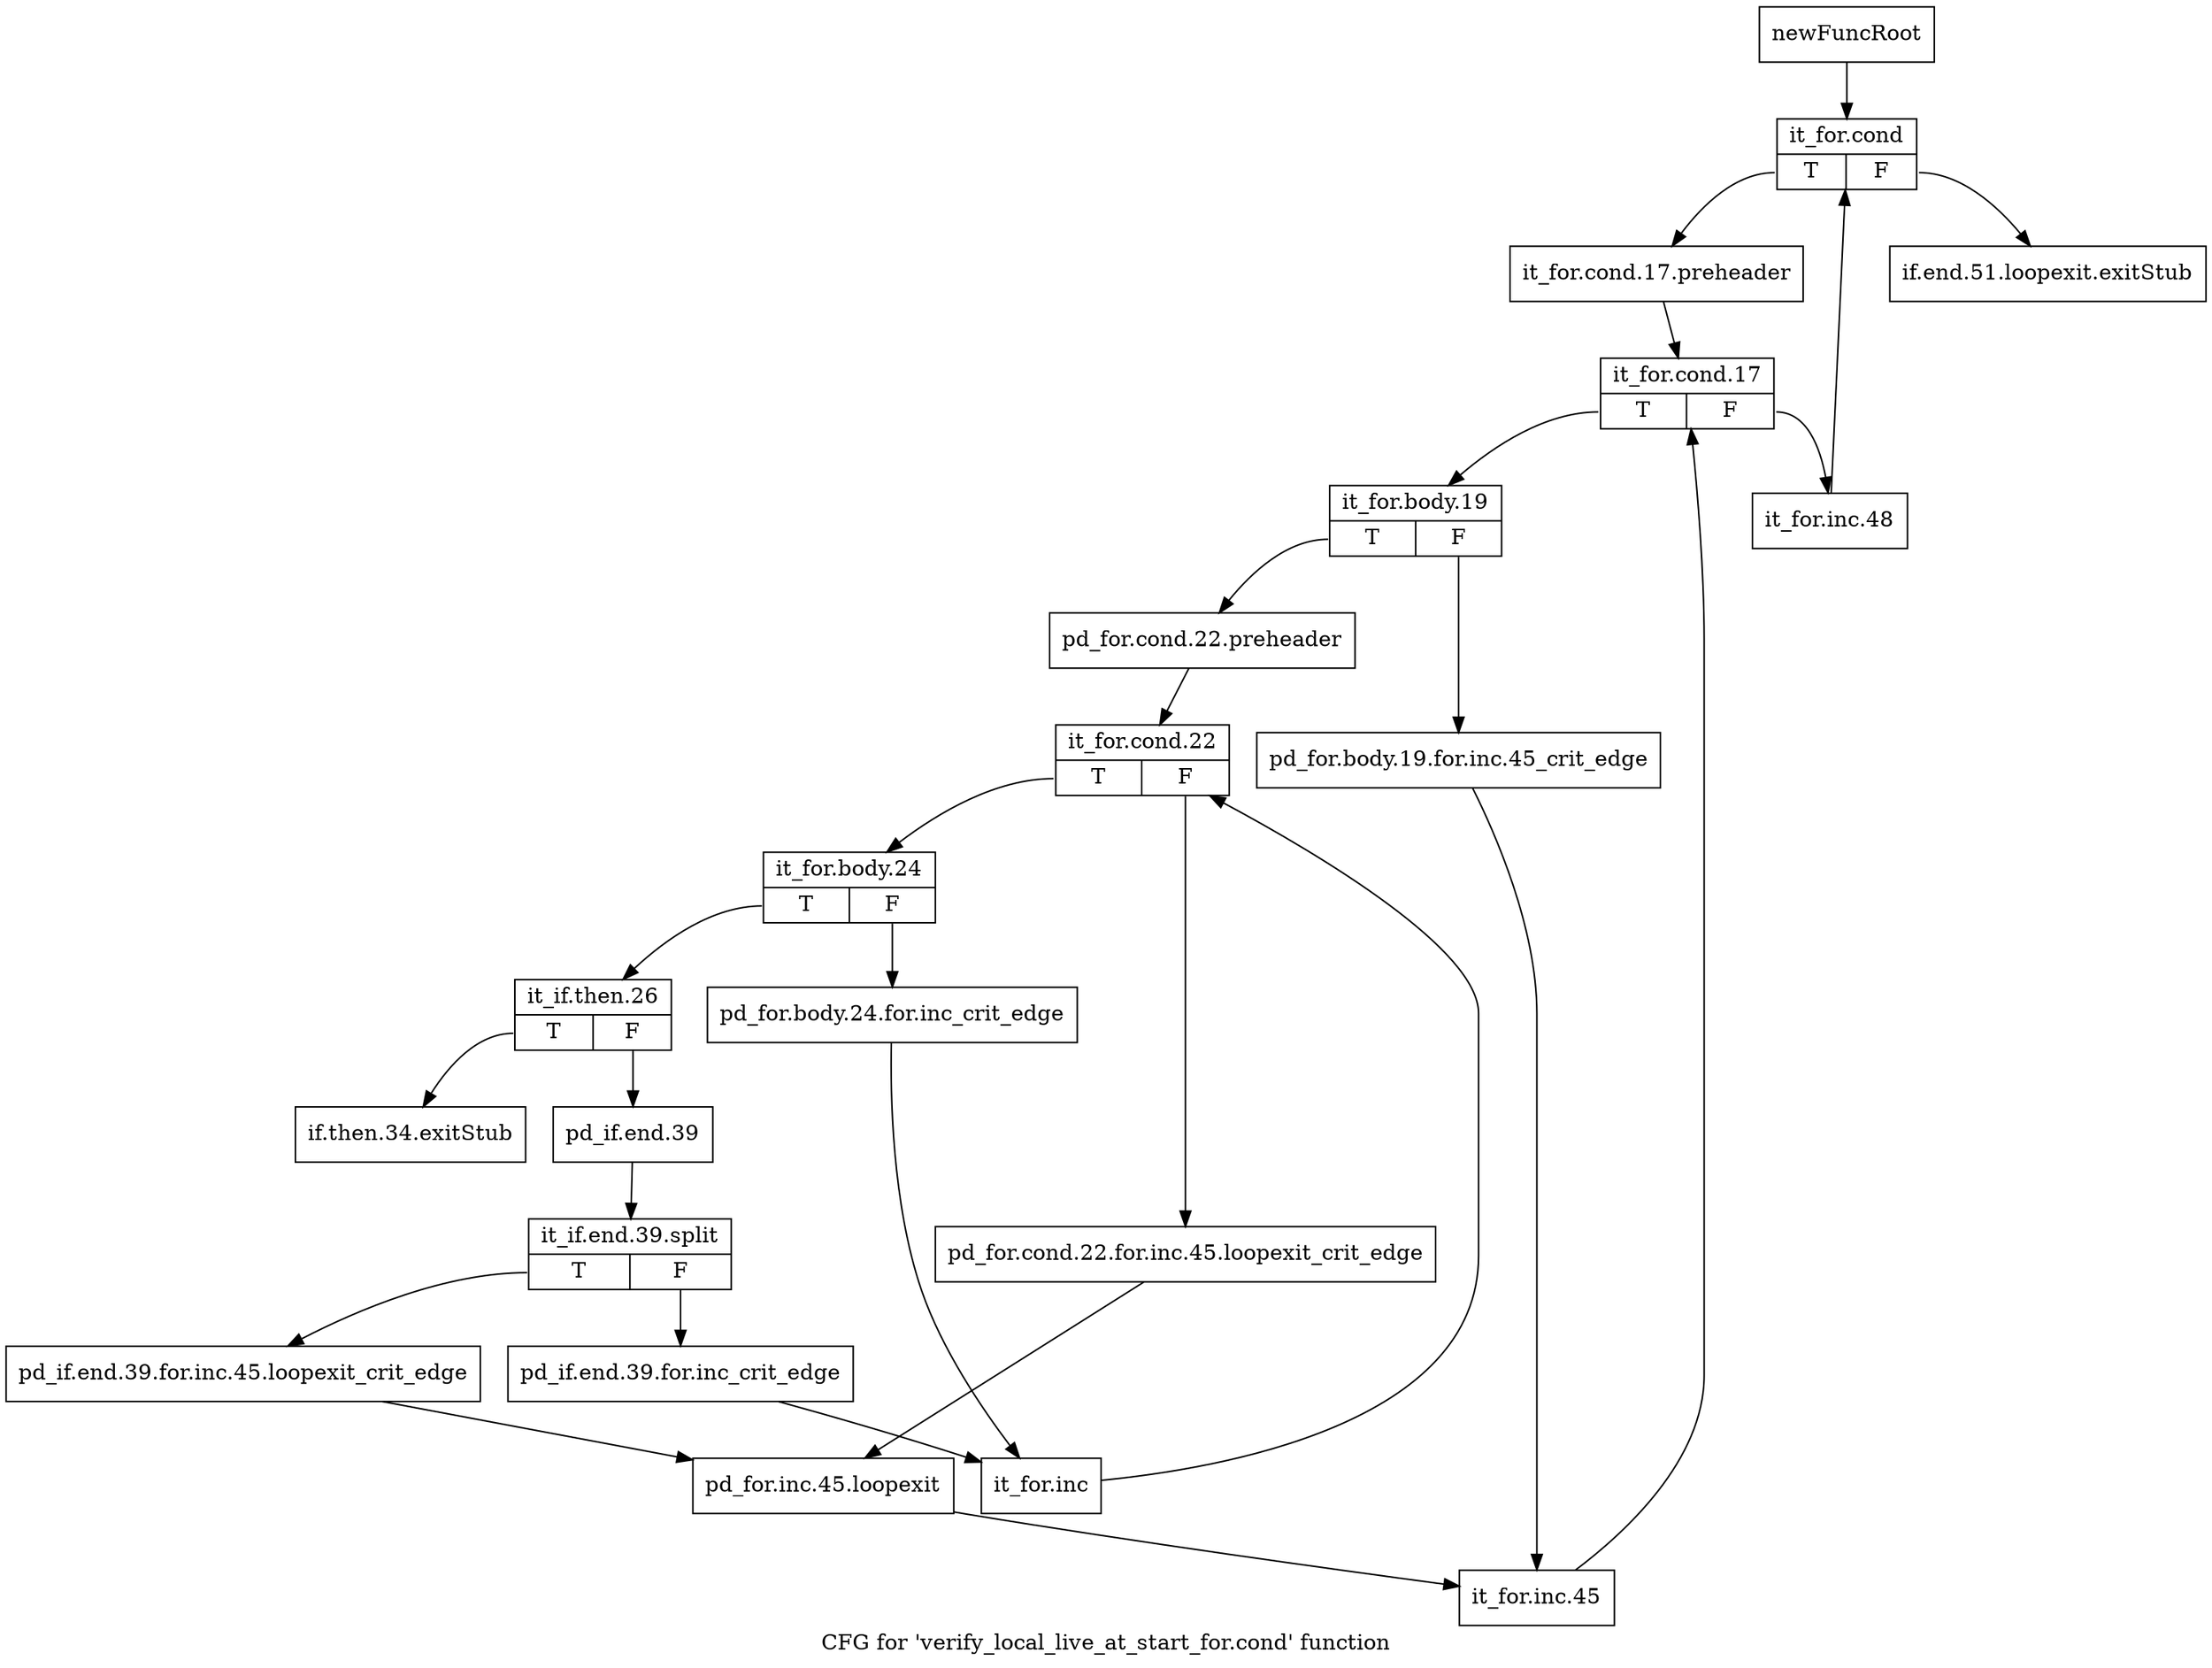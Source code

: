 digraph "CFG for 'verify_local_live_at_start_for.cond' function" {
	label="CFG for 'verify_local_live_at_start_for.cond' function";

	Node0xaedb3f0 [shape=record,label="{newFuncRoot}"];
	Node0xaedb3f0 -> Node0xaedb4e0;
	Node0xaedb440 [shape=record,label="{if.end.51.loopexit.exitStub}"];
	Node0xaedb490 [shape=record,label="{if.then.34.exitStub}"];
	Node0xaedb4e0 [shape=record,label="{it_for.cond|{<s0>T|<s1>F}}"];
	Node0xaedb4e0:s0 -> Node0xaedb530;
	Node0xaedb4e0:s1 -> Node0xaedb440;
	Node0xaedb530 [shape=record,label="{it_for.cond.17.preheader}"];
	Node0xaedb530 -> Node0xaedb580;
	Node0xaedb580 [shape=record,label="{it_for.cond.17|{<s0>T|<s1>F}}"];
	Node0xaedb580:s0 -> Node0xaedb620;
	Node0xaedb580:s1 -> Node0xaedb5d0;
	Node0xaedb5d0 [shape=record,label="{it_for.inc.48}"];
	Node0xaedb5d0 -> Node0xaedb4e0;
	Node0xaedb620 [shape=record,label="{it_for.body.19|{<s0>T|<s1>F}}"];
	Node0xaedb620:s0 -> Node0xaedb6c0;
	Node0xaedb620:s1 -> Node0xaedb670;
	Node0xaedb670 [shape=record,label="{pd_for.body.19.for.inc.45_crit_edge}"];
	Node0xaedb670 -> Node0xaedba30;
	Node0xaedb6c0 [shape=record,label="{pd_for.cond.22.preheader}"];
	Node0xaedb6c0 -> Node0xaedb710;
	Node0xaedb710 [shape=record,label="{it_for.cond.22|{<s0>T|<s1>F}}"];
	Node0xaedb710:s0 -> Node0xaedb7b0;
	Node0xaedb710:s1 -> Node0xaedb760;
	Node0xaedb760 [shape=record,label="{pd_for.cond.22.for.inc.45.loopexit_crit_edge}"];
	Node0xaedb760 -> Node0xaedb9e0;
	Node0xaedb7b0 [shape=record,label="{it_for.body.24|{<s0>T|<s1>F}}"];
	Node0xaedb7b0:s0 -> Node0xaedb850;
	Node0xaedb7b0:s1 -> Node0xaedb800;
	Node0xaedb800 [shape=record,label="{pd_for.body.24.for.inc_crit_edge}"];
	Node0xaedb800 -> Node0xaedb940;
	Node0xaedb850 [shape=record,label="{it_if.then.26|{<s0>T|<s1>F}}"];
	Node0xaedb850:s0 -> Node0xaedb490;
	Node0xaedb850:s1 -> Node0xaedb8a0;
	Node0xaedb8a0 [shape=record,label="{pd_if.end.39}"];
	Node0xaedb8a0 -> Node0xf59c2b0;
	Node0xf59c2b0 [shape=record,label="{it_if.end.39.split|{<s0>T|<s1>F}}"];
	Node0xf59c2b0:s0 -> Node0xaedb990;
	Node0xf59c2b0:s1 -> Node0xaedb8f0;
	Node0xaedb8f0 [shape=record,label="{pd_if.end.39.for.inc_crit_edge}"];
	Node0xaedb8f0 -> Node0xaedb940;
	Node0xaedb940 [shape=record,label="{it_for.inc}"];
	Node0xaedb940 -> Node0xaedb710;
	Node0xaedb990 [shape=record,label="{pd_if.end.39.for.inc.45.loopexit_crit_edge}"];
	Node0xaedb990 -> Node0xaedb9e0;
	Node0xaedb9e0 [shape=record,label="{pd_for.inc.45.loopexit}"];
	Node0xaedb9e0 -> Node0xaedba30;
	Node0xaedba30 [shape=record,label="{it_for.inc.45}"];
	Node0xaedba30 -> Node0xaedb580;
}
